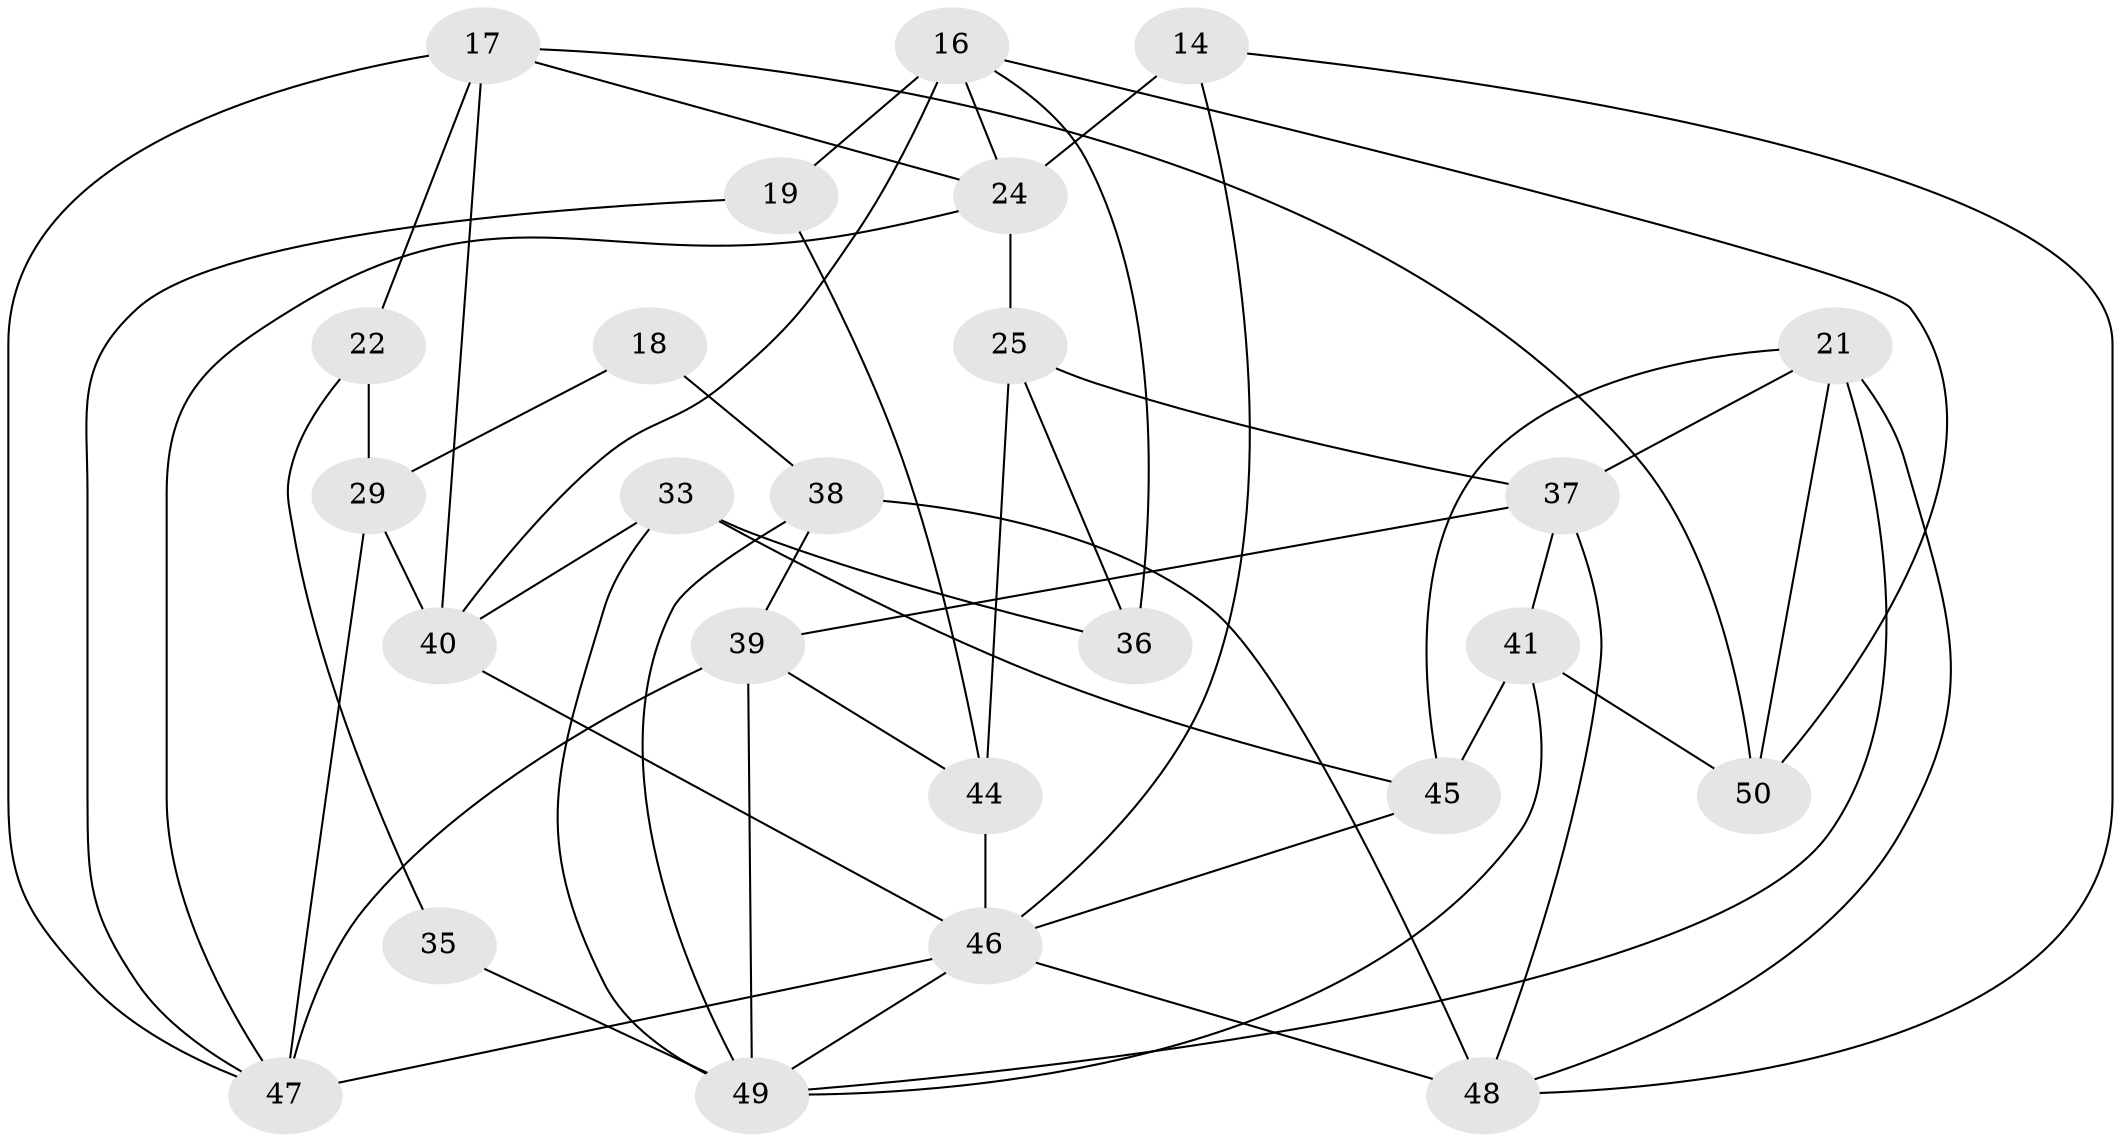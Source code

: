 // original degree distribution, {4: 1.0}
// Generated by graph-tools (version 1.1) at 2025/02/03/04/25 22:02:32]
// undirected, 25 vertices, 54 edges
graph export_dot {
graph [start="1"]
  node [color=gray90,style=filled];
  14;
  16 [super="+9"];
  17 [super="+12"];
  18;
  19;
  21 [super="+5"];
  22;
  24 [super="+6"];
  25;
  29 [super="+27"];
  33 [super="+30"];
  35;
  36;
  37 [super="+23"];
  38 [super="+20+3"];
  39 [super="+31"];
  40 [super="+8"];
  41;
  44;
  45;
  46 [super="+34+28"];
  47 [super="+11+32"];
  48 [super="+43"];
  49 [super="+1+4+2+7+42"];
  50;
  14 -- 24 [weight=2];
  14 -- 48;
  14 -- 46;
  16 -- 19 [weight=2];
  16 -- 50;
  16 -- 24;
  16 -- 36;
  16 -- 40;
  17 -- 50;
  17 -- 47;
  17 -- 40 [weight=2];
  17 -- 24;
  17 -- 22;
  18 -- 38 [weight=2];
  18 -- 29 [weight=2];
  19 -- 44;
  19 -- 47;
  21 -- 49 [weight=2];
  21 -- 50;
  21 -- 45;
  21 -- 48;
  21 -- 37;
  22 -- 35;
  22 -- 29 [weight=2];
  24 -- 25;
  24 -- 47;
  25 -- 36;
  25 -- 44;
  25 -- 37;
  29 -- 40;
  29 -- 47;
  33 -- 36 [weight=2];
  33 -- 45;
  33 -- 40;
  33 -- 49 [weight=2];
  35 -- 49 [weight=3];
  37 -- 41;
  37 -- 39;
  37 -- 48 [weight=2];
  38 -- 48 [weight=2];
  38 -- 49 [weight=3];
  38 -- 39;
  39 -- 47 [weight=3];
  39 -- 49 [weight=2];
  39 -- 44;
  40 -- 46;
  41 -- 45;
  41 -- 50;
  41 -- 49;
  44 -- 46;
  45 -- 46;
  46 -- 49 [weight=3];
  46 -- 48 [weight=2];
  46 -- 47;
}
